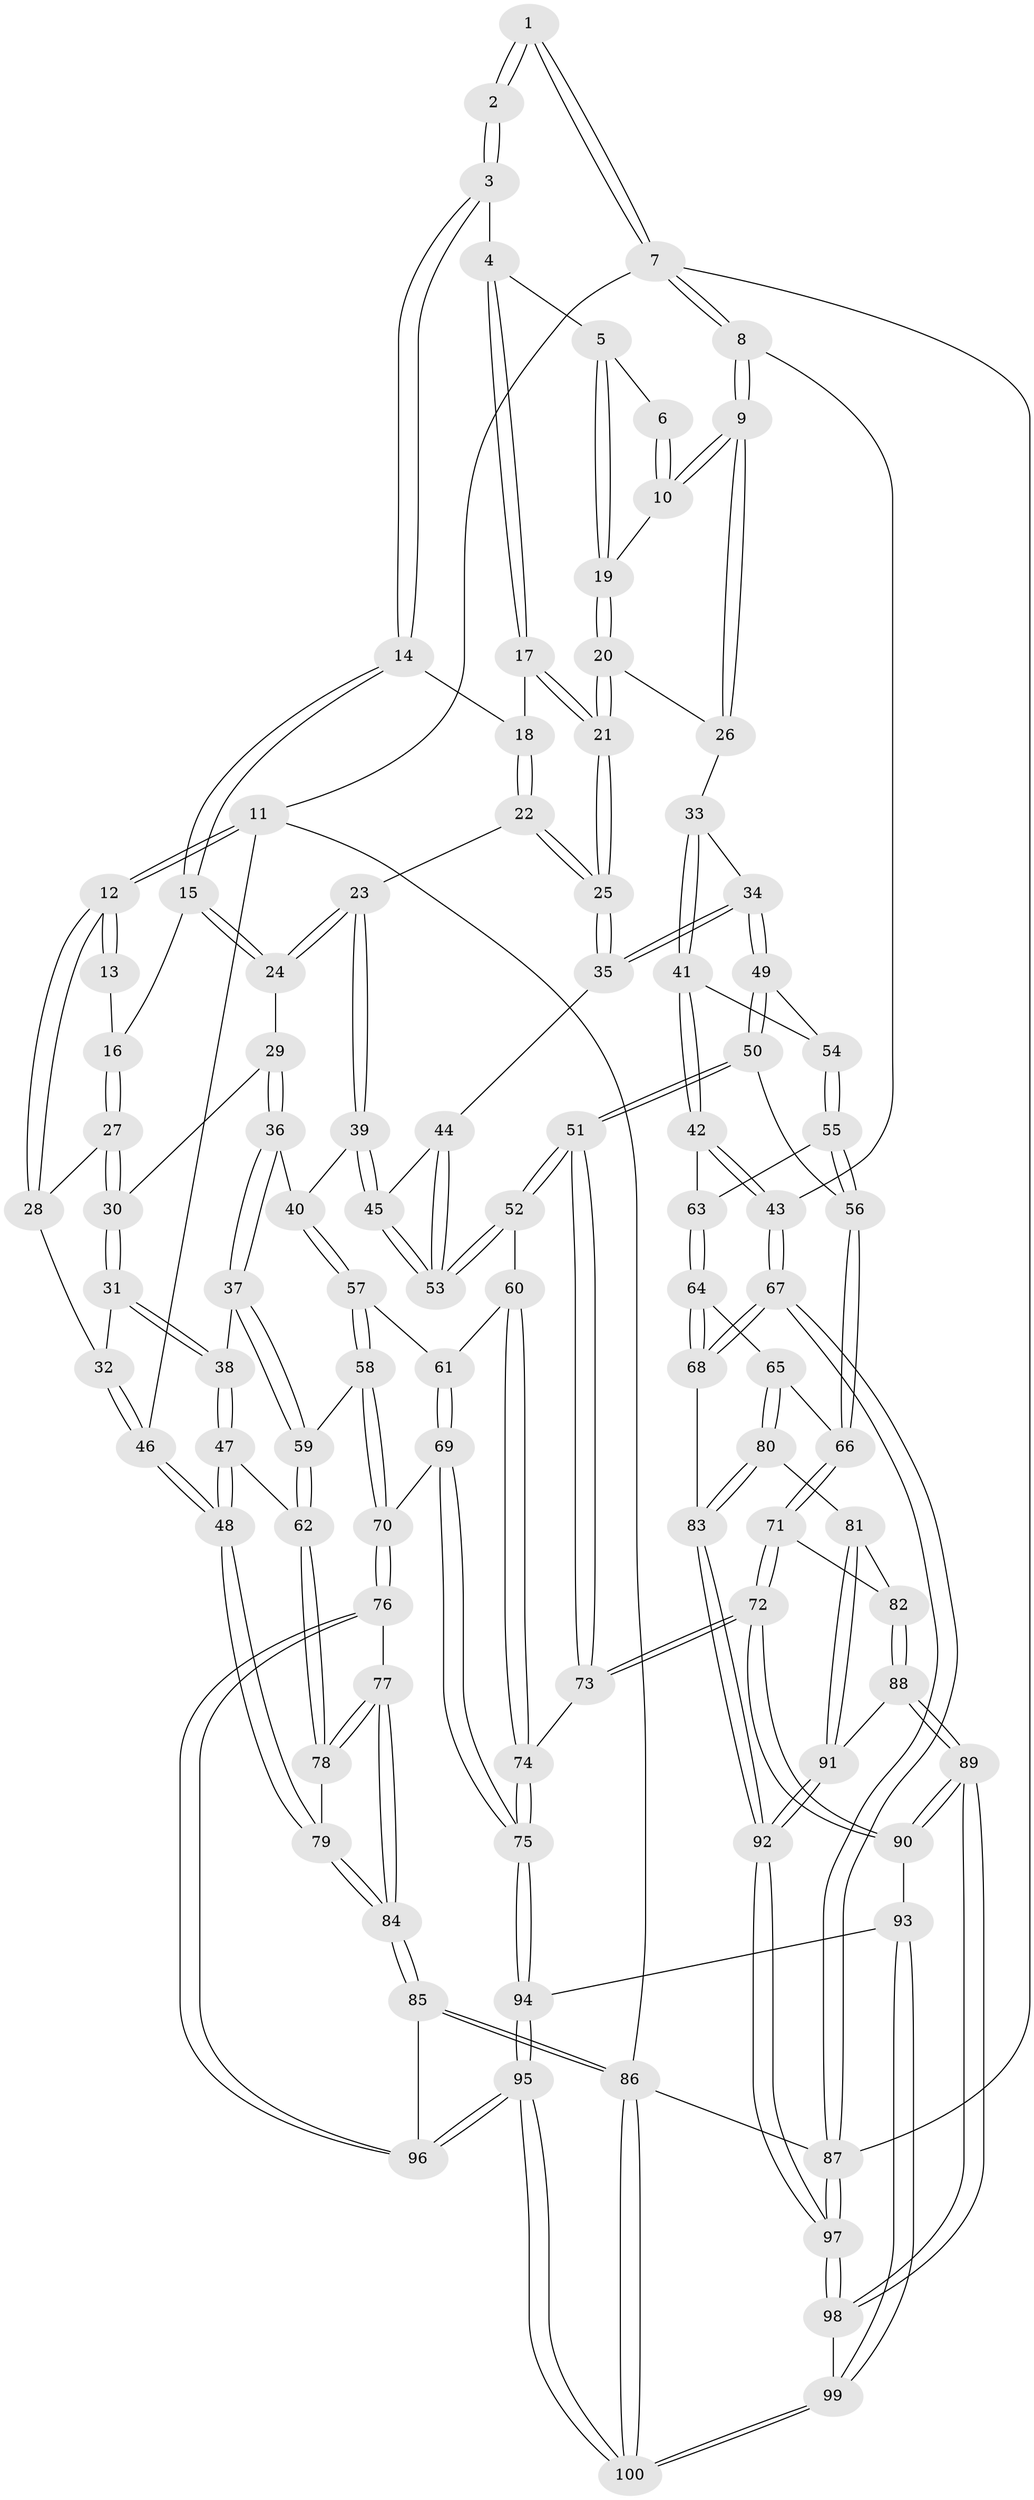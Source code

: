 // coarse degree distribution, {5: 0.45, 4: 0.4166666666666667, 2: 0.016666666666666666, 6: 0.03333333333333333, 3: 0.08333333333333333}
// Generated by graph-tools (version 1.1) at 2025/24/03/03/25 07:24:39]
// undirected, 100 vertices, 247 edges
graph export_dot {
graph [start="1"]
  node [color=gray90,style=filled];
  1 [pos="+1+0"];
  2 [pos="+0.664458325858726+0"];
  3 [pos="+0.6643543492681636+0"];
  4 [pos="+0.6643791883507949+0"];
  5 [pos="+0.7993778409694332+0.06708966790571744"];
  6 [pos="+0.9227881856710552+0.05966606789058147"];
  7 [pos="+1+0"];
  8 [pos="+1+0.2769729338450976"];
  9 [pos="+1+0.25762403384430066"];
  10 [pos="+0.9311751534438123+0.15203296515738615"];
  11 [pos="+0+0"];
  12 [pos="+0+0"];
  13 [pos="+0.2560032922558133+0"];
  14 [pos="+0.4935702365350223+0.08920945107156845"];
  15 [pos="+0.35034687194003306+0.14123285394901344"];
  16 [pos="+0.3478387049672186+0.13967209928445126"];
  17 [pos="+0.6511565494334208+0.1313352574174639"];
  18 [pos="+0.516069536292937+0.11756508697161763"];
  19 [pos="+0.8326646477454953+0.1788421453197553"];
  20 [pos="+0.7830169140720418+0.24731870132001596"];
  21 [pos="+0.6551358956707066+0.2772116931561239"];
  22 [pos="+0.6004965415723875+0.30145001842281427"];
  23 [pos="+0.5368103707789038+0.31543245804589964"];
  24 [pos="+0.4544175263215268+0.29142902803229626"];
  25 [pos="+0.6351169435026065+0.29883862802943006"];
  26 [pos="+0.8701356402917764+0.31182964593114115"];
  27 [pos="+0.19625084329244+0.22447192742857194"];
  28 [pos="+0.1049192712003828+0.19248163487678027"];
  29 [pos="+0.37102059631907114+0.35572696282896515"];
  30 [pos="+0.21974231891814106+0.34189993232325977"];
  31 [pos="+0.20264348049186637+0.3765339820522101"];
  32 [pos="+0.027521167225281574+0.38515545014540714"];
  33 [pos="+0.8730420702824435+0.3984286102706434"];
  34 [pos="+0.7516934543004239+0.47046134950670365"];
  35 [pos="+0.6690617305467441+0.3728185209942396"];
  36 [pos="+0.35037312187431086+0.4555401641240157"];
  37 [pos="+0.24060895476644648+0.5288715466531665"];
  38 [pos="+0.22360426872997696+0.5148842523511039"];
  39 [pos="+0.4799574041685291+0.5232368636048977"];
  40 [pos="+0.47471341127916794+0.5256872347380211"];
  41 [pos="+1+0.5019594244461986"];
  42 [pos="+1+0.5190145575368733"];
  43 [pos="+1+0.512809167462131"];
  44 [pos="+0.6493249445704579+0.4138614895495753"];
  45 [pos="+0.5429001255203667+0.5525531675386088"];
  46 [pos="+0+0.5158405722815463"];
  47 [pos="+0+0.5315836420853719"];
  48 [pos="+0+0.5227876420523953"];
  49 [pos="+0.7517169800949948+0.4705747410613018"];
  50 [pos="+0.6525231059208869+0.6217812251887457"];
  51 [pos="+0.6324524147054261+0.6265746471640425"];
  52 [pos="+0.6213943959894214+0.6234973427018771"];
  53 [pos="+0.6006702808965129+0.5983652026113918"];
  54 [pos="+0.7729179824903869+0.4901764471533736"];
  55 [pos="+0.8374684801821229+0.6010301584631793"];
  56 [pos="+0.6547836494068094+0.6227950827646732"];
  57 [pos="+0.4233324564088609+0.5964807725131925"];
  58 [pos="+0.3493048261497712+0.6278345829984424"];
  59 [pos="+0.2554250398977188+0.5729444292305887"];
  60 [pos="+0.5669607439250319+0.6624236788819143"];
  61 [pos="+0.48921838303466303+0.6737913073857534"];
  62 [pos="+0.18125146998100938+0.6810776222102579"];
  63 [pos="+0.8625808159055783+0.6239194661977591"];
  64 [pos="+0.8534553323449602+0.6604794461300785"];
  65 [pos="+0.8350750076551788+0.6911910089943419"];
  66 [pos="+0.7553795111226309+0.6997328079316629"];
  67 [pos="+1+0.7615979783561457"];
  68 [pos="+1+0.7810749708199948"];
  69 [pos="+0.45026930802267595+0.778368676558876"];
  70 [pos="+0.3575210682658298+0.7412380856201471"];
  71 [pos="+0.7246393785487407+0.7646070511395776"];
  72 [pos="+0.6488530118187691+0.7787054034897287"];
  73 [pos="+0.6419865877991804+0.7711747679303655"];
  74 [pos="+0.5390232850130665+0.7779820570341379"];
  75 [pos="+0.48178534637871245+0.8156427776667362"];
  76 [pos="+0.20813533330068967+0.8540163885724165"];
  77 [pos="+0.1986934252399399+0.8444750498681822"];
  78 [pos="+0.17788379625800088+0.7157721948440477"];
  79 [pos="+0+0.664778016100323"];
  80 [pos="+0.8486292320745307+0.7506218901527038"];
  81 [pos="+0.8237424944578939+0.7838655726997937"];
  82 [pos="+0.7485860069686873+0.7939259536582476"];
  83 [pos="+0.948024405675983+0.8140567891570445"];
  84 [pos="+0+0.7679858745206116"];
  85 [pos="+0+0.821680033340642"];
  86 [pos="+0+1"];
  87 [pos="+1+1"];
  88 [pos="+0.7429185808333088+0.8974231640482326"];
  89 [pos="+0.7039814864355135+0.9263903167109898"];
  90 [pos="+0.6538675727834389+0.898140185454094"];
  91 [pos="+0.8163811700023382+0.8806287079723708"];
  92 [pos="+0.8827822383375444+0.9039448241525879"];
  93 [pos="+0.6504481495325856+0.8985856710710011"];
  94 [pos="+0.48891058505158946+0.8971537183019763"];
  95 [pos="+0.30326037906368636+1"];
  96 [pos="+0.24500395380044335+1"];
  97 [pos="+1+1"];
  98 [pos="+0.7695032776883264+1"];
  99 [pos="+0.454741929983028+1"];
  100 [pos="+0.3017567422309627+1"];
  1 -- 2;
  1 -- 2;
  1 -- 7;
  1 -- 7;
  2 -- 3;
  2 -- 3;
  3 -- 4;
  3 -- 14;
  3 -- 14;
  4 -- 5;
  4 -- 17;
  4 -- 17;
  5 -- 6;
  5 -- 19;
  5 -- 19;
  6 -- 10;
  6 -- 10;
  7 -- 8;
  7 -- 8;
  7 -- 11;
  7 -- 87;
  8 -- 9;
  8 -- 9;
  8 -- 43;
  9 -- 10;
  9 -- 10;
  9 -- 26;
  9 -- 26;
  10 -- 19;
  11 -- 12;
  11 -- 12;
  11 -- 46;
  11 -- 86;
  12 -- 13;
  12 -- 13;
  12 -- 28;
  12 -- 28;
  13 -- 16;
  14 -- 15;
  14 -- 15;
  14 -- 18;
  15 -- 16;
  15 -- 24;
  15 -- 24;
  16 -- 27;
  16 -- 27;
  17 -- 18;
  17 -- 21;
  17 -- 21;
  18 -- 22;
  18 -- 22;
  19 -- 20;
  19 -- 20;
  20 -- 21;
  20 -- 21;
  20 -- 26;
  21 -- 25;
  21 -- 25;
  22 -- 23;
  22 -- 25;
  22 -- 25;
  23 -- 24;
  23 -- 24;
  23 -- 39;
  23 -- 39;
  24 -- 29;
  25 -- 35;
  25 -- 35;
  26 -- 33;
  27 -- 28;
  27 -- 30;
  27 -- 30;
  28 -- 32;
  29 -- 30;
  29 -- 36;
  29 -- 36;
  30 -- 31;
  30 -- 31;
  31 -- 32;
  31 -- 38;
  31 -- 38;
  32 -- 46;
  32 -- 46;
  33 -- 34;
  33 -- 41;
  33 -- 41;
  34 -- 35;
  34 -- 35;
  34 -- 49;
  34 -- 49;
  35 -- 44;
  36 -- 37;
  36 -- 37;
  36 -- 40;
  37 -- 38;
  37 -- 59;
  37 -- 59;
  38 -- 47;
  38 -- 47;
  39 -- 40;
  39 -- 45;
  39 -- 45;
  40 -- 57;
  40 -- 57;
  41 -- 42;
  41 -- 42;
  41 -- 54;
  42 -- 43;
  42 -- 43;
  42 -- 63;
  43 -- 67;
  43 -- 67;
  44 -- 45;
  44 -- 53;
  44 -- 53;
  45 -- 53;
  45 -- 53;
  46 -- 48;
  46 -- 48;
  47 -- 48;
  47 -- 48;
  47 -- 62;
  48 -- 79;
  48 -- 79;
  49 -- 50;
  49 -- 50;
  49 -- 54;
  50 -- 51;
  50 -- 51;
  50 -- 56;
  51 -- 52;
  51 -- 52;
  51 -- 73;
  51 -- 73;
  52 -- 53;
  52 -- 53;
  52 -- 60;
  54 -- 55;
  54 -- 55;
  55 -- 56;
  55 -- 56;
  55 -- 63;
  56 -- 66;
  56 -- 66;
  57 -- 58;
  57 -- 58;
  57 -- 61;
  58 -- 59;
  58 -- 70;
  58 -- 70;
  59 -- 62;
  59 -- 62;
  60 -- 61;
  60 -- 74;
  60 -- 74;
  61 -- 69;
  61 -- 69;
  62 -- 78;
  62 -- 78;
  63 -- 64;
  63 -- 64;
  64 -- 65;
  64 -- 68;
  64 -- 68;
  65 -- 66;
  65 -- 80;
  65 -- 80;
  66 -- 71;
  66 -- 71;
  67 -- 68;
  67 -- 68;
  67 -- 87;
  67 -- 87;
  68 -- 83;
  69 -- 70;
  69 -- 75;
  69 -- 75;
  70 -- 76;
  70 -- 76;
  71 -- 72;
  71 -- 72;
  71 -- 82;
  72 -- 73;
  72 -- 73;
  72 -- 90;
  72 -- 90;
  73 -- 74;
  74 -- 75;
  74 -- 75;
  75 -- 94;
  75 -- 94;
  76 -- 77;
  76 -- 96;
  76 -- 96;
  77 -- 78;
  77 -- 78;
  77 -- 84;
  77 -- 84;
  78 -- 79;
  79 -- 84;
  79 -- 84;
  80 -- 81;
  80 -- 83;
  80 -- 83;
  81 -- 82;
  81 -- 91;
  81 -- 91;
  82 -- 88;
  82 -- 88;
  83 -- 92;
  83 -- 92;
  84 -- 85;
  84 -- 85;
  85 -- 86;
  85 -- 86;
  85 -- 96;
  86 -- 100;
  86 -- 100;
  86 -- 87;
  87 -- 97;
  87 -- 97;
  88 -- 89;
  88 -- 89;
  88 -- 91;
  89 -- 90;
  89 -- 90;
  89 -- 98;
  89 -- 98;
  90 -- 93;
  91 -- 92;
  91 -- 92;
  92 -- 97;
  92 -- 97;
  93 -- 94;
  93 -- 99;
  93 -- 99;
  94 -- 95;
  94 -- 95;
  95 -- 96;
  95 -- 96;
  95 -- 100;
  95 -- 100;
  97 -- 98;
  97 -- 98;
  98 -- 99;
  99 -- 100;
  99 -- 100;
}

